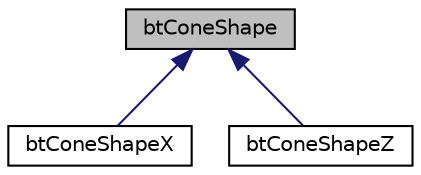 digraph G
{
  edge [fontname="Helvetica",fontsize="10",labelfontname="Helvetica",labelfontsize="10"];
  node [fontname="Helvetica",fontsize="10",shape=record];
  Node1 [label="btConeShape",height=0.2,width=0.4,color="black", fillcolor="grey75", style="filled" fontcolor="black"];
  Node1 -> Node2 [dir="back",color="midnightblue",fontsize="10",style="solid",fontname="Helvetica"];
  Node2 [label="btConeShapeX",height=0.2,width=0.4,color="black", fillcolor="white", style="filled",URL="$classbtConeShapeX.html",tooltip="btConeShape implements a Cone shape, around the X axis"];
  Node1 -> Node3 [dir="back",color="midnightblue",fontsize="10",style="solid",fontname="Helvetica"];
  Node3 [label="btConeShapeZ",height=0.2,width=0.4,color="black", fillcolor="white", style="filled",URL="$classbtConeShapeZ.html",tooltip="btConeShapeZ implements a Cone shape, around the Z axis"];
}
